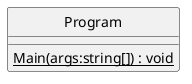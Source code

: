 @startuml Classdiagram
skinparam ClassAttributeIconSize 0
skinparam Monochrome true
hide circle

class Program {
    {static} Main(args:string[]) : void
}
@enduml
